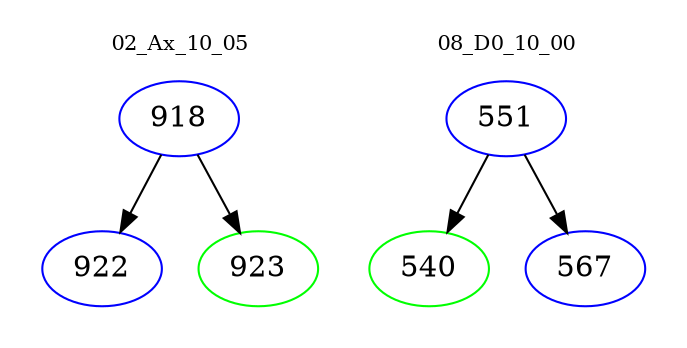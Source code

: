digraph{
subgraph cluster_0 {
color = white
label = "02_Ax_10_05";
fontsize=10;
T0_918 [label="918", color="blue"]
T0_918 -> T0_922 [color="black"]
T0_922 [label="922", color="blue"]
T0_918 -> T0_923 [color="black"]
T0_923 [label="923", color="green"]
}
subgraph cluster_1 {
color = white
label = "08_D0_10_00";
fontsize=10;
T1_551 [label="551", color="blue"]
T1_551 -> T1_540 [color="black"]
T1_540 [label="540", color="green"]
T1_551 -> T1_567 [color="black"]
T1_567 [label="567", color="blue"]
}
}
